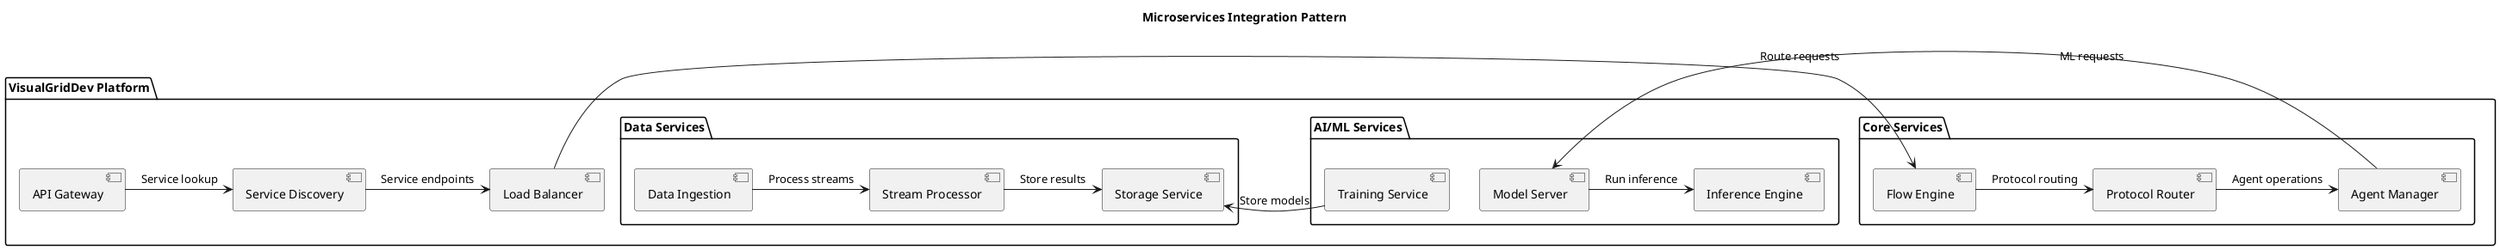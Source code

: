 @startuml
title Microservices Integration Pattern

package "VisualGridDev Platform" {
    component "API Gateway" as Gateway
    component "Service Discovery" as Discovery
    component "Load Balancer" as LB
    
    package "Core Services" {
        component "Flow Engine" as FlowEngine
        component "Agent Manager" as AgentMgr
        component "Protocol Router" as Router
    }
    
    package "AI/ML Services" {
        component "Model Server" as ModelServer
        component "Training Service" as Training
        component "Inference Engine" as Inference
    }
    
    package "Data Services" {
        component "Data Ingestion" as Ingestion
        component "Stream Processor" as StreamProc
        component "Storage Service" as Storage
    }
}

Gateway -> Discovery: Service lookup
Discovery -> LB: Service endpoints
LB -> FlowEngine: Route requests
FlowEngine -> Router: Protocol routing
Router -> AgentMgr: Agent operations
AgentMgr -> ModelServer: ML requests
ModelServer -> Inference: Run inference
Training -> Storage: Store models
Ingestion -> StreamProc: Process streams
StreamProc -> Storage: Store results

@enduml